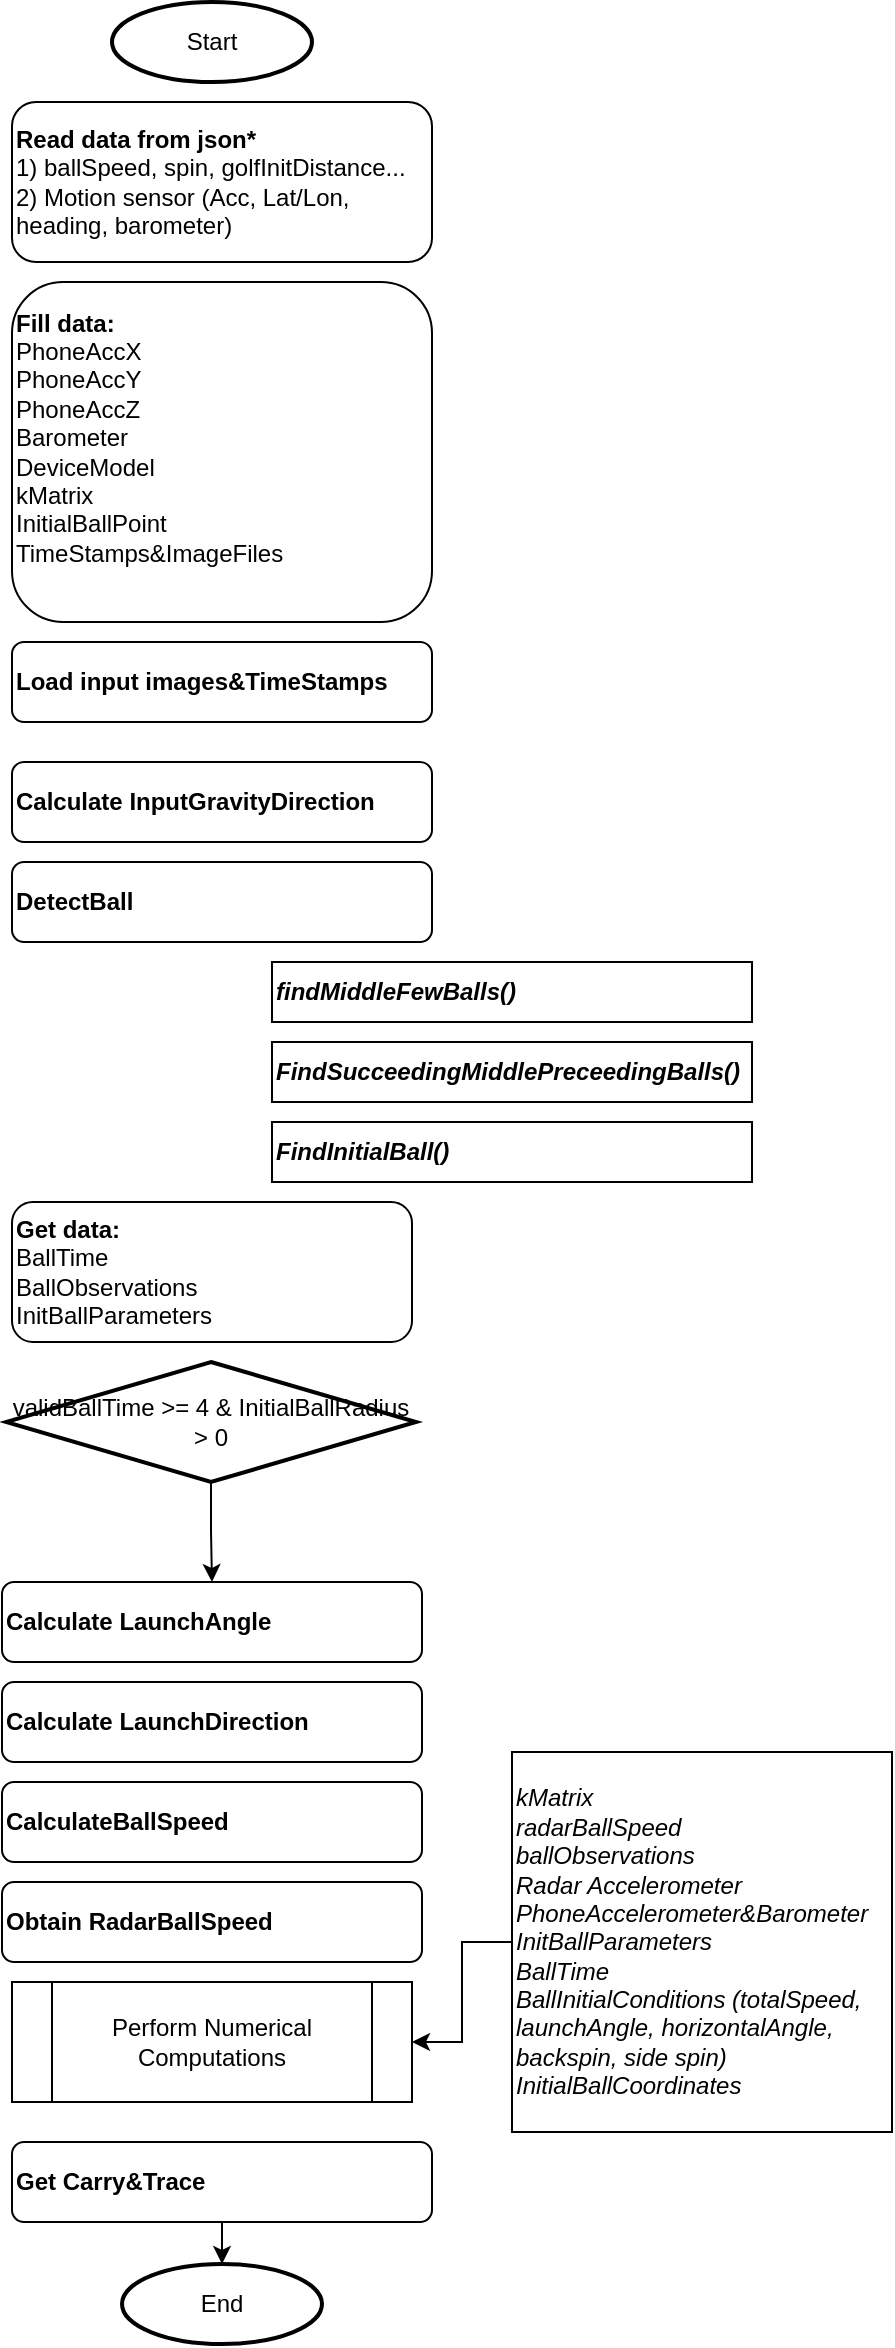 <mxfile version="11.3.2" type="github" pages="1"><diagram id="ckMNo31Ma1tLkW73L81t" name="Page-1"><mxGraphModel dx="1355" dy="776" grid="1" gridSize="10" guides="1" tooltips="1" connect="1" arrows="1" fold="1" page="1" pageScale="1" pageWidth="850" pageHeight="1100" math="0" shadow="0"><root><mxCell id="0"/><mxCell id="1" parent="0"/><mxCell id="F92IRK9Jc3nQpXJkIrV8-1" value="Start" style="strokeWidth=2;html=1;shape=mxgraph.flowchart.start_1;whiteSpace=wrap;" vertex="1" parent="1"><mxGeometry x="90" y="10" width="100" height="40" as="geometry"/></mxCell><mxCell id="F92IRK9Jc3nQpXJkIrV8-5" value="&lt;div&gt;&lt;b&gt;Read data from json*&lt;/b&gt;&lt;/div&gt;&lt;div&gt;1) ballSpeed, spin, golfInitDistance...&lt;/div&gt;&lt;div&gt;2) Motion sensor (Acc, Lat/Lon, heading, barometer)&lt;br&gt;&lt;/div&gt;" style="rounded=1;whiteSpace=wrap;html=1;align=left;" vertex="1" parent="1"><mxGeometry x="40" y="60" width="210" height="80" as="geometry"/></mxCell><mxCell id="F92IRK9Jc3nQpXJkIrV8-6" value="&lt;div&gt;&lt;b&gt;Fill data:&lt;/b&gt;&lt;/div&gt;&lt;div&gt;PhoneAccX&lt;/div&gt;&lt;div&gt;PhoneAccY&lt;/div&gt;&lt;div&gt;PhoneAccZ&lt;/div&gt;&lt;div&gt;Barometer&lt;/div&gt;&lt;div&gt;DeviceModel&lt;/div&gt;&lt;div&gt;kMatrix&lt;/div&gt;&lt;div&gt;InitialBallPoint&lt;/div&gt;&lt;div&gt;TimeStamps&amp;amp;ImageFiles&lt;br&gt;&lt;/div&gt;&lt;div&gt;&lt;br&gt;&lt;/div&gt;" style="rounded=1;whiteSpace=wrap;html=1;align=left;" vertex="1" parent="1"><mxGeometry x="40" y="150" width="210" height="170" as="geometry"/></mxCell><mxCell id="F92IRK9Jc3nQpXJkIrV8-8" value="Load input images&amp;amp;TimeStamps" style="rounded=1;whiteSpace=wrap;html=1;align=left;fontStyle=1" vertex="1" parent="1"><mxGeometry x="40" y="330" width="210" height="40" as="geometry"/></mxCell><mxCell id="F92IRK9Jc3nQpXJkIrV8-9" value="Calculate InputGravityDirection" style="rounded=1;whiteSpace=wrap;html=1;align=left;fontStyle=1" vertex="1" parent="1"><mxGeometry x="40" y="390" width="210" height="40" as="geometry"/></mxCell><mxCell id="F92IRK9Jc3nQpXJkIrV8-10" value="DetectBall" style="rounded=1;whiteSpace=wrap;html=1;align=left;fontStyle=1" vertex="1" parent="1"><mxGeometry x="40" y="440" width="210" height="40" as="geometry"/></mxCell><mxCell id="F92IRK9Jc3nQpXJkIrV8-12" value="&lt;div&gt;findMiddleFewBalls()&lt;/div&gt;" style="rounded=0;whiteSpace=wrap;html=1;align=left;fontStyle=3" vertex="1" parent="1"><mxGeometry x="170" y="490" width="240" height="30" as="geometry"/></mxCell><mxCell id="F92IRK9Jc3nQpXJkIrV8-15" value="FindSucceedingMiddlePreceedingBalls()" style="rounded=0;whiteSpace=wrap;html=1;align=left;fontStyle=3" vertex="1" parent="1"><mxGeometry x="170" y="530" width="240" height="30" as="geometry"/></mxCell><mxCell id="F92IRK9Jc3nQpXJkIrV8-18" value="FindInitialBall()" style="rounded=0;whiteSpace=wrap;html=1;align=left;fontStyle=3" vertex="1" parent="1"><mxGeometry x="170" y="570" width="240" height="30" as="geometry"/></mxCell><mxCell id="F92IRK9Jc3nQpXJkIrV8-19" value="&lt;div&gt;&lt;b&gt;Get data:&lt;/b&gt;&lt;/div&gt;&lt;div&gt;BallTime&lt;/div&gt;&lt;div&gt;BallObservations&lt;/div&gt;&lt;div&gt;InitBallParameters&lt;br&gt;&lt;/div&gt;" style="rounded=1;whiteSpace=wrap;html=1;align=left;" vertex="1" parent="1"><mxGeometry x="40" y="610" width="200" height="70" as="geometry"/></mxCell><mxCell id="F92IRK9Jc3nQpXJkIrV8-29" style="edgeStyle=orthogonalEdgeStyle;rounded=0;orthogonalLoop=1;jettySize=auto;html=1;exitX=0.5;exitY=1;exitDx=0;exitDy=0;exitPerimeter=0;" edge="1" parent="1" source="F92IRK9Jc3nQpXJkIrV8-20" target="F92IRK9Jc3nQpXJkIrV8-22"><mxGeometry relative="1" as="geometry"/></mxCell><mxCell id="F92IRK9Jc3nQpXJkIrV8-20" value="validBallTime &amp;gt;= 4 &amp;amp; InitialBallRadius &amp;gt; 0" style="strokeWidth=2;html=1;shape=mxgraph.flowchart.decision;whiteSpace=wrap;align=center;" vertex="1" parent="1"><mxGeometry x="37" y="690" width="205" height="60" as="geometry"/></mxCell><mxCell id="F92IRK9Jc3nQpXJkIrV8-22" value="Calculate LaunchAngle" style="rounded=1;whiteSpace=wrap;html=1;align=left;fontStyle=1" vertex="1" parent="1"><mxGeometry x="35" y="800" width="210" height="40" as="geometry"/></mxCell><mxCell id="F92IRK9Jc3nQpXJkIrV8-23" value="Calculate LaunchDirection" style="rounded=1;whiteSpace=wrap;html=1;align=left;fontStyle=1" vertex="1" parent="1"><mxGeometry x="35" y="850" width="210" height="40" as="geometry"/></mxCell><mxCell id="F92IRK9Jc3nQpXJkIrV8-24" value="CalculateBallSpeed" style="rounded=1;whiteSpace=wrap;html=1;align=left;fontStyle=1" vertex="1" parent="1"><mxGeometry x="35" y="900" width="210" height="40" as="geometry"/></mxCell><mxCell id="F92IRK9Jc3nQpXJkIrV8-25" value="Obtain RadarBallSpeed" style="rounded=1;whiteSpace=wrap;html=1;align=left;fontStyle=1" vertex="1" parent="1"><mxGeometry x="35" y="950" width="210" height="40" as="geometry"/></mxCell><mxCell id="F92IRK9Jc3nQpXJkIrV8-26" value="Perform Numerical Computations" style="shape=process;whiteSpace=wrap;html=1;backgroundOutline=1;align=center;" vertex="1" parent="1"><mxGeometry x="40" y="1000" width="200" height="60" as="geometry"/></mxCell><mxCell id="F92IRK9Jc3nQpXJkIrV8-34" style="edgeStyle=orthogonalEdgeStyle;rounded=0;orthogonalLoop=1;jettySize=auto;html=1;exitX=0.5;exitY=1;exitDx=0;exitDy=0;entryX=0.5;entryY=0;entryDx=0;entryDy=0;entryPerimeter=0;" edge="1" parent="1" source="F92IRK9Jc3nQpXJkIrV8-27" target="F92IRK9Jc3nQpXJkIrV8-33"><mxGeometry relative="1" as="geometry"/></mxCell><mxCell id="F92IRK9Jc3nQpXJkIrV8-27" value="Get Carry&amp;amp;Trace" style="rounded=1;whiteSpace=wrap;html=1;align=left;fontStyle=1" vertex="1" parent="1"><mxGeometry x="40" y="1080" width="210" height="40" as="geometry"/></mxCell><mxCell id="F92IRK9Jc3nQpXJkIrV8-30" style="edgeStyle=orthogonalEdgeStyle;rounded=0;orthogonalLoop=1;jettySize=auto;html=1;exitX=0;exitY=0.5;exitDx=0;exitDy=0;entryX=1;entryY=0.5;entryDx=0;entryDy=0;" edge="1" parent="1" source="F92IRK9Jc3nQpXJkIrV8-28" target="F92IRK9Jc3nQpXJkIrV8-26"><mxGeometry relative="1" as="geometry"/></mxCell><mxCell id="F92IRK9Jc3nQpXJkIrV8-28" value="&lt;div align=&quot;left&quot;&gt;kMatrix&lt;/div&gt;&lt;div align=&quot;left&quot;&gt;radarBallSpeed&lt;/div&gt;&lt;div align=&quot;left&quot;&gt;ballObservations&lt;/div&gt;&lt;div align=&quot;left&quot;&gt;Radar Accelerometer&lt;/div&gt;&lt;div align=&quot;left&quot;&gt;PhoneAccelerometer&amp;amp;Barometer&lt;/div&gt;&lt;div align=&quot;left&quot;&gt;InitBallParameters&lt;/div&gt;&lt;div align=&quot;left&quot;&gt;BallTime&lt;/div&gt;&lt;div align=&quot;left&quot;&gt;BallInitialConditions (totalSpeed, launchAngle, horizontalAngle, backspin, side spin)&lt;br&gt;&lt;/div&gt;&lt;div align=&quot;left&quot;&gt;InitialBallCoordinates&lt;br&gt;&lt;/div&gt;" style="whiteSpace=wrap;html=1;aspect=fixed;align=left;fontStyle=2" vertex="1" parent="1"><mxGeometry x="290" y="885" width="190" height="190" as="geometry"/></mxCell><mxCell id="F92IRK9Jc3nQpXJkIrV8-33" value="End" style="strokeWidth=2;html=1;shape=mxgraph.flowchart.start_1;whiteSpace=wrap;" vertex="1" parent="1"><mxGeometry x="95" y="1141" width="100" height="40" as="geometry"/></mxCell></root></mxGraphModel></diagram></mxfile>